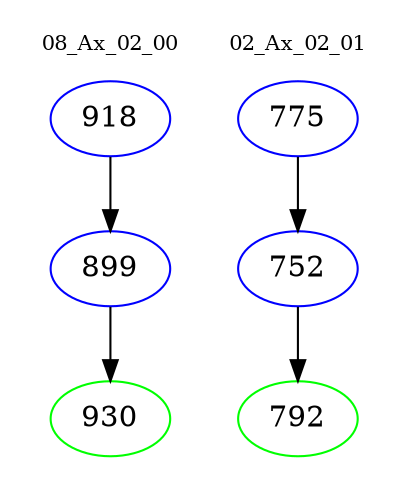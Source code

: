 digraph{
subgraph cluster_0 {
color = white
label = "08_Ax_02_00";
fontsize=10;
T0_918 [label="918", color="blue"]
T0_918 -> T0_899 [color="black"]
T0_899 [label="899", color="blue"]
T0_899 -> T0_930 [color="black"]
T0_930 [label="930", color="green"]
}
subgraph cluster_1 {
color = white
label = "02_Ax_02_01";
fontsize=10;
T1_775 [label="775", color="blue"]
T1_775 -> T1_752 [color="black"]
T1_752 [label="752", color="blue"]
T1_752 -> T1_792 [color="black"]
T1_792 [label="792", color="green"]
}
}
